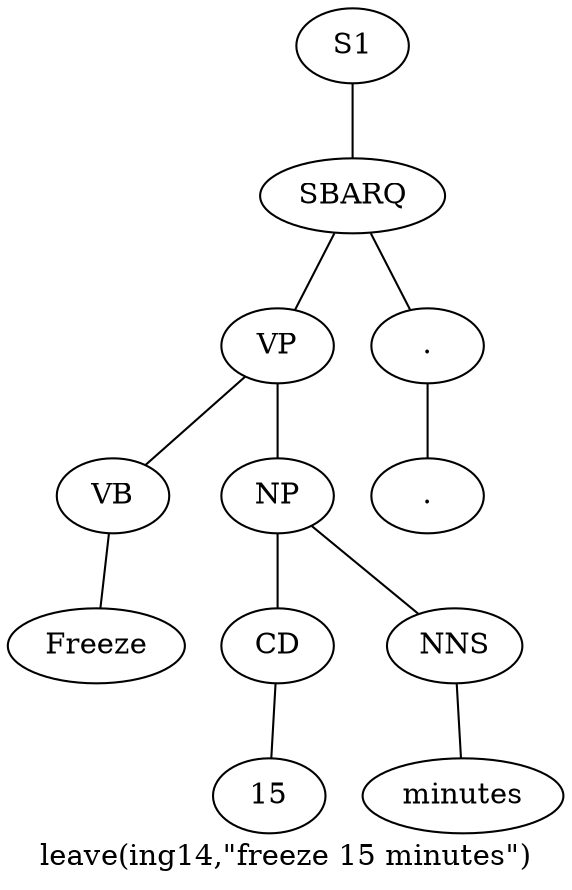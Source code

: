 graph SyntaxGraph {
	label = "leave(ing14,\"freeze 15 minutes\")";
	Node0 [label="S1"];
	Node1 [label="SBARQ"];
	Node2 [label="VP"];
	Node3 [label="VB"];
	Node4 [label="Freeze"];
	Node5 [label="NP"];
	Node6 [label="CD"];
	Node7 [label="15"];
	Node8 [label="NNS"];
	Node9 [label="minutes"];
	Node10 [label="."];
	Node11 [label="."];

	Node0 -- Node1;
	Node1 -- Node2;
	Node1 -- Node10;
	Node2 -- Node3;
	Node2 -- Node5;
	Node3 -- Node4;
	Node5 -- Node6;
	Node5 -- Node8;
	Node6 -- Node7;
	Node8 -- Node9;
	Node10 -- Node11;
}